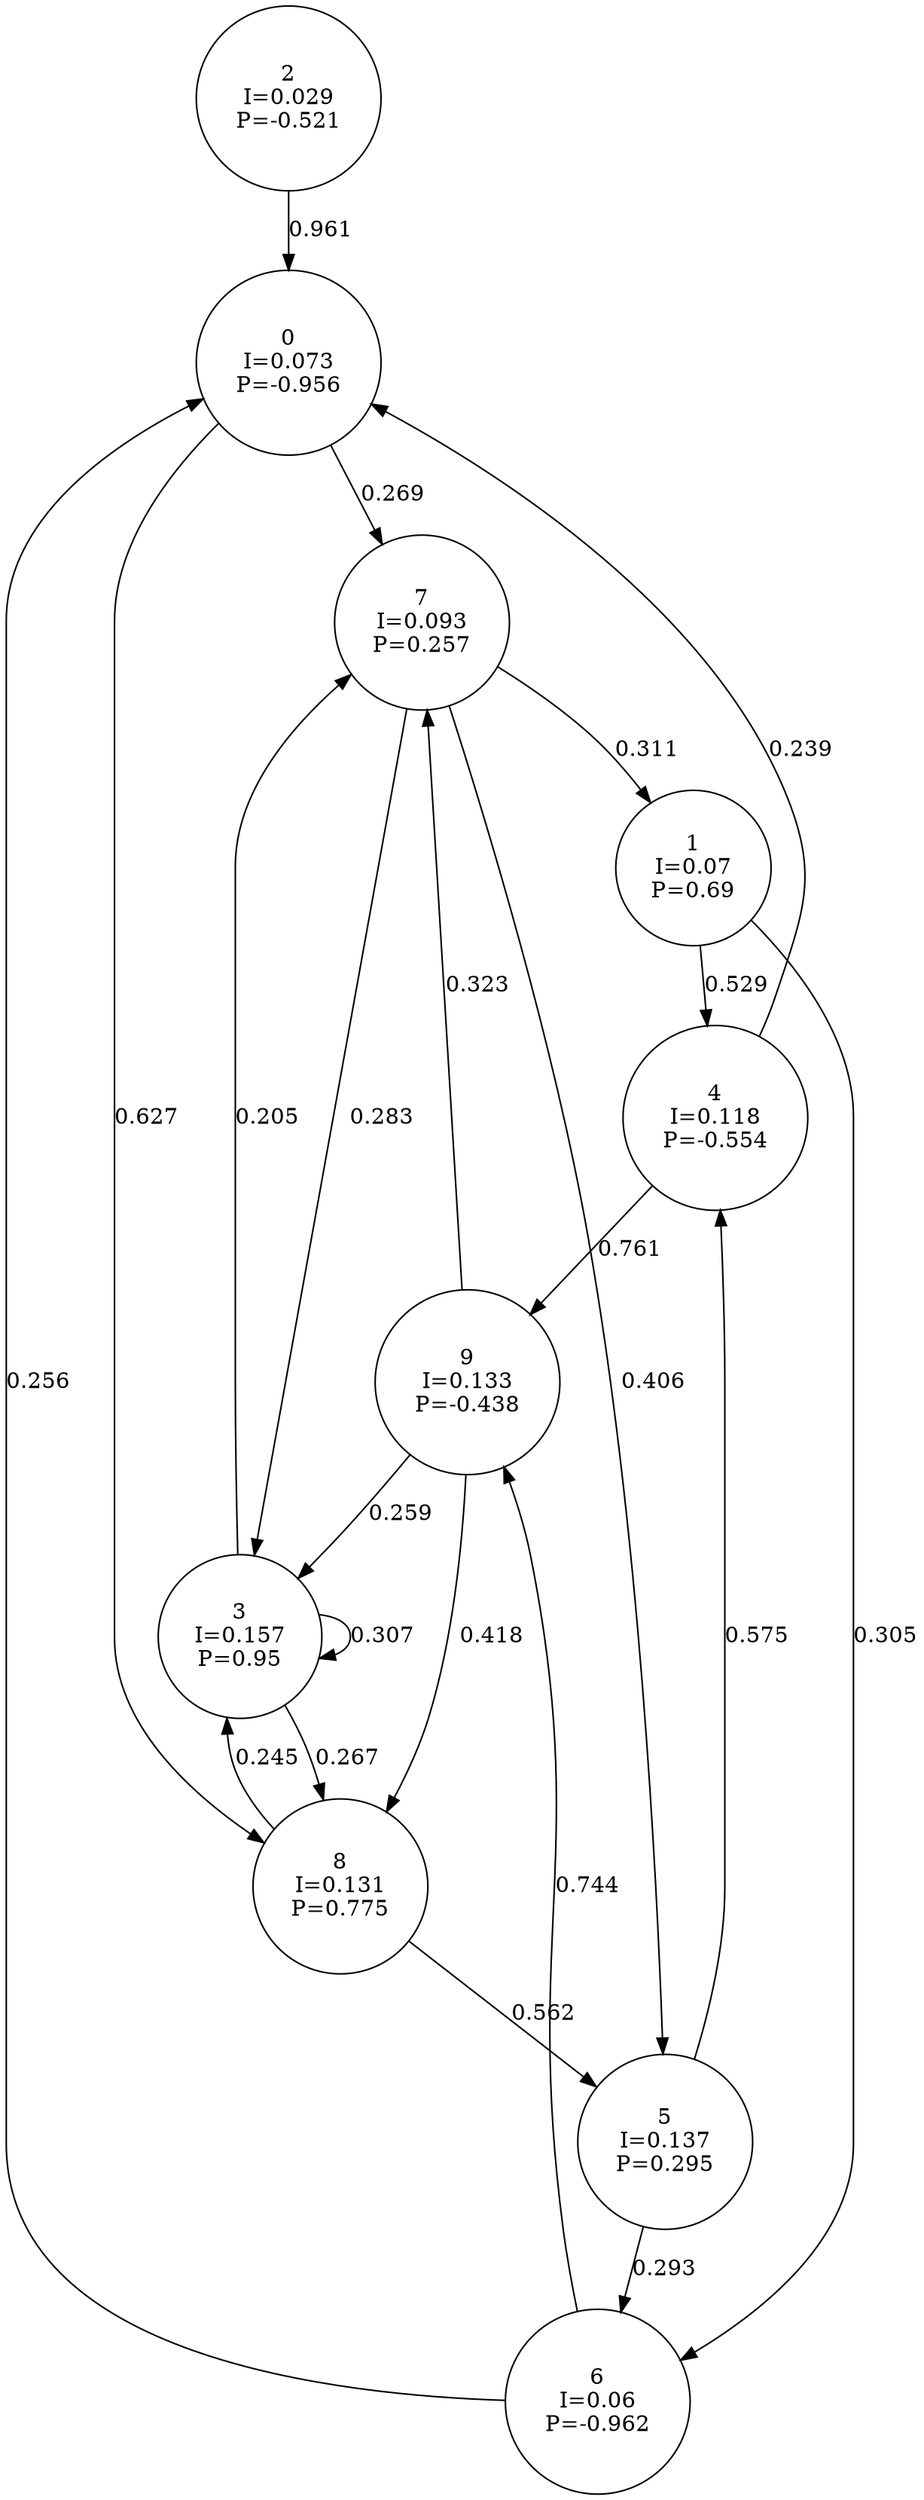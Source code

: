 digraph a {
0 [shape=circle, label="0\nI=0.073\nP=-0.956"];
	0 -> 7 [label="0.269"];
	0 -> 8 [label="0.627"];
1 [shape=circle, label="1\nI=0.07\nP=0.69"];
	1 -> 4 [label="0.529"];
	1 -> 6 [label="0.305"];
2 [shape=circle, label="2\nI=0.029\nP=-0.521"];
	2 -> 0 [label="0.961"];
3 [shape=circle, label="3\nI=0.157\nP=0.95"];
	3 -> 3 [label="0.307"];
	3 -> 7 [label="0.205"];
	3 -> 8 [label="0.267"];
4 [shape=circle, label="4\nI=0.118\nP=-0.554"];
	4 -> 0 [label="0.239"];
	4 -> 9 [label="0.761"];
5 [shape=circle, label="5\nI=0.137\nP=0.295"];
	5 -> 4 [label="0.575"];
	5 -> 6 [label="0.293"];
6 [shape=circle, label="6\nI=0.06\nP=-0.962"];
	6 -> 0 [label="0.256"];
	6 -> 9 [label="0.744"];
7 [shape=circle, label="7\nI=0.093\nP=0.257"];
	7 -> 1 [label="0.311"];
	7 -> 3 [label="0.283"];
	7 -> 5 [label="0.406"];
8 [shape=circle, label="8\nI=0.131\nP=0.775"];
	8 -> 3 [label="0.245"];
	8 -> 5 [label="0.562"];
9 [shape=circle, label="9\nI=0.133\nP=-0.438"];
	9 -> 3 [label="0.259"];
	9 -> 7 [label="0.323"];
	9 -> 8 [label="0.418"];
}